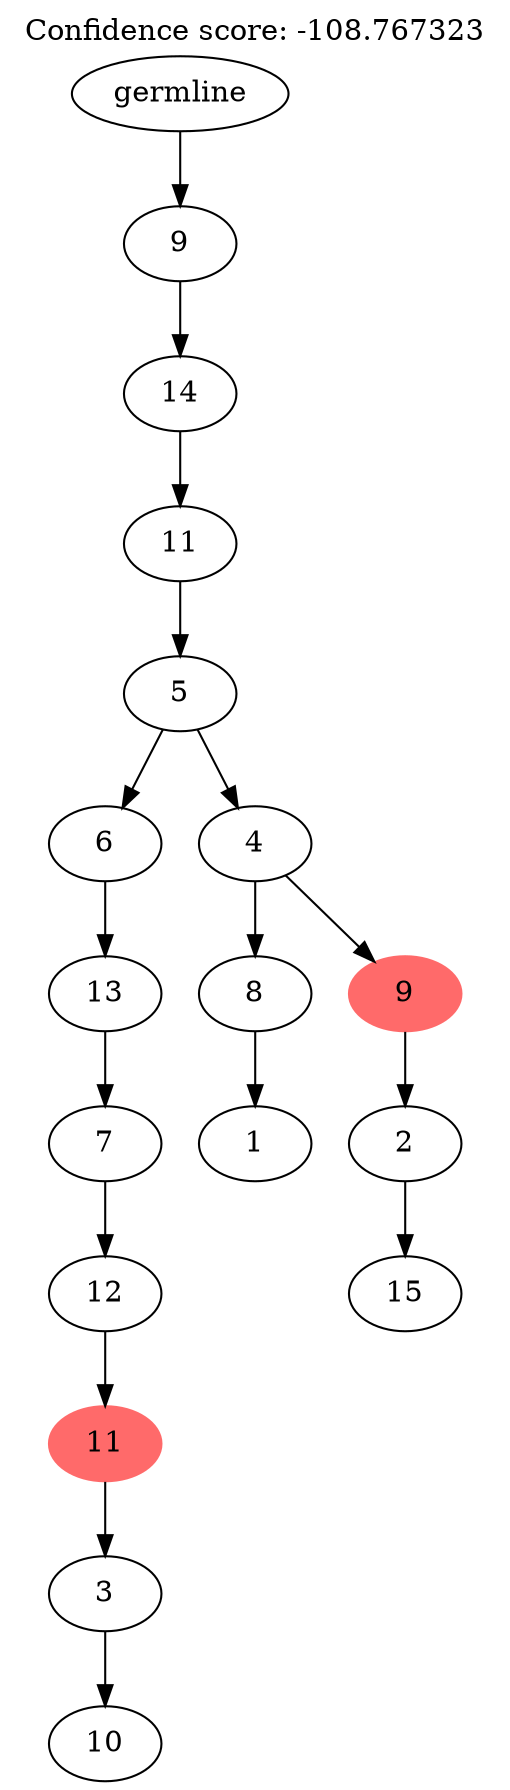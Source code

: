 digraph g {
	"16" -> "17";
	"17" [label="10"];
	"15" -> "16";
	"16" [label="3"];
	"14" -> "15";
	"15" [color=indianred1, style=filled, label="11"];
	"13" -> "14";
	"14" [label="12"];
	"12" -> "13";
	"13" [label="7"];
	"11" -> "12";
	"12" [label="13"];
	"9" -> "10";
	"10" [label="1"];
	"7" -> "8";
	"8" [label="15"];
	"6" -> "7";
	"7" [label="2"];
	"5" -> "6";
	"6" [color=indianred1, style=filled, label="9"];
	"5" -> "9";
	"9" [label="8"];
	"4" -> "5";
	"5" [label="4"];
	"4" -> "11";
	"11" [label="6"];
	"3" -> "4";
	"4" [label="5"];
	"2" -> "3";
	"3" [label="11"];
	"1" -> "2";
	"2" [label="14"];
	"0" -> "1";
	"1" [label="9"];
	"0" [label="germline"];
	labelloc="t";
	label="Confidence score: -108.767323";
}
